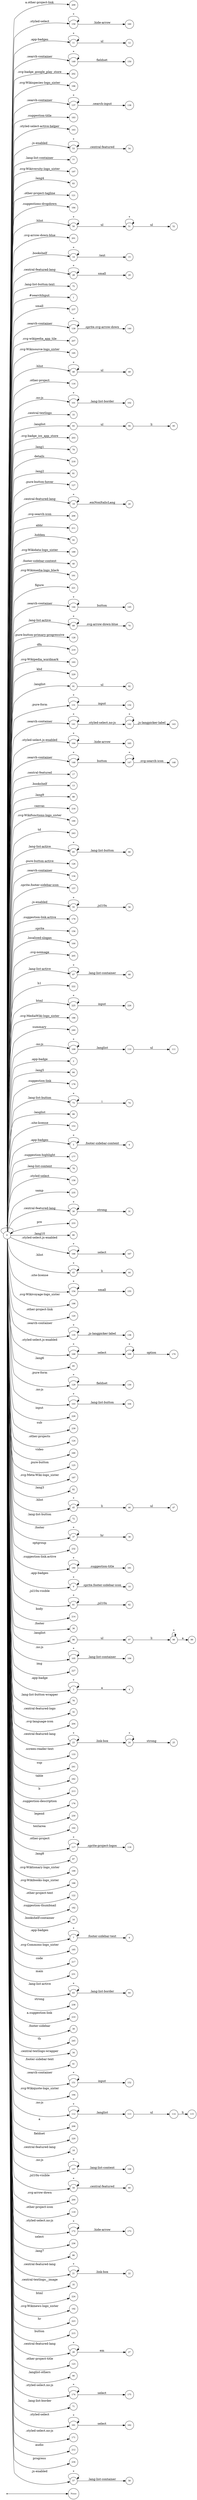 digraph NFA {
  rankdir=LR;
  node [shape=circle, fontsize=10];
  __start [shape=point, label=""];
  __start -> None;
  209 [label="209"];
  159 [label="159"];
  143 [label="143"];
  11 [label="11"];
  149 [label="149"];
  202 [label="202"];
  181 [label="181"];
  196 [label="196"];
  137 [label="137"];
  183 [label="183"];
  163 [label="163"];
  53 [label="53"];
  77 [label="77"];
  197 [label="197"];
  83 [label="83"];
  58 [label="58"];
  121 [label="121"];
  184 [label="184"];
  50 [label="50"];
  68 [label="68"];
  201 [label="201"];
  14 [label="14"];
  28 [label="28"];
  75 [label="75"];
  60 [label="60"];
  1 [label="1"];
  56 [label="56"];
  110 [label="110"];
  237 [label="237"];
  22 [label="22"];
  139 [label="139"];
  207 [label="207"];
  195 [label="195"];
  152 [label="152"];
  46 [label="46"];
  48 [label="48"];
  116 [label="116"];
  101 [label="101"];
  33 [label="33"];
  8 [label="8"];
  104 [label="104"];
  93 [label="93"];
  203 [label="203"];
  79 [label="79"];
  145 [label="145"];
  49 [label="49"];
  218 [label="218"];
  81 [label="81"];
  127 [label="127"];
  19 [label="19"];
  206 [label="206"];
  211 [label="211"];
  42 [label="42"];
  162 [label="162"];
  165 [label="165"];
  142 [label="142"];
  189 [label="189"];
  40 [label="40"];
  51 [label="51"];
  148 [label="148"];
  191 [label="191"];
  113 [label="113"];
  130 [label="130"];
  221 [label="221"];
  144 [label="144"];
  69 [label="69"];
  128 [label="128"];
  219 [label="219"];
  193 [label="193"];
  229 [label="229"];
  91 [label="91"];
  38 [label="38"];
  131 [label="131"];
  141 [label="141"];
  94 [label="94"];
  115 [label="115"];
  164 [label="164"];
  146 [label="146"];
  17 [label="17"];
  13 [label="13"];
  88 [label="88"];
  216 [label="216"];
  190 [label="190"];
  243 [label="243"];
  114 [label="114"];
  65 [label="65"];
  126 [label="126"];
  134 [label="134"];
  157 [label="157"];
  52 [label="52"];
  55 [label="55"];
  179 [label="179"];
  156 [label="156"];
  100 [label="100"];
  205 [label="205"];
  67 [label="67"];
  222 [label="222"];
  225 [label="225"];
  186 [label="186"];
  240 [label="240"];
  109 [label="109"];
  2 [label="2"];
  84 [label="84"];
  62 [label="62"];
  178 [label="178"];
  170 [label="170"];
  73 [label="73"];
  89 [label="89"];
  153 [label="153"];
  226 [label="226"];
  5 [label="5"];
  177 [label="177"];
  78 [label="78"];
  158 [label="158"];
  235 [label="235"];
  30 [label="30"];
  233 [label="233"];
  80 [label="80"];
  47 [label="47"];
  166 [label="166"];
  43 [label="43"];
  154 [label="154"];
  198 [label="198"];
  120 [label="120"];
  135 [label="135"];
  175 [label="175"];
  98 [label="98"];
  24 [label="24"];
  168 [label="168"];
  85 [label="85"];
  129 [label="129"];
  103 [label="103"];
  169 [label="169"];
  228 [label="228"];
  239 [label="239"];
  124 [label="124"];
  246 [label="246"];
  125 [label="125"];
  160 [label="160"];
  187 [label="187"];
  82 [label="82"];
  45 [label="45"];
  167 [label="167"];
  72 [label="72"];
  37 [label="37"];
  54 [label="54"];
  232 [label="232"];
  6 [label="6"];
  180 [label="180"];
  9 [label="9"];
  44 [label="44"];
  61 [label="61"];
  214 [label="214"];
  108 [label="108"];
  36 [label="36"];
  96 [label="96"];
  105 [label="105"];
  227 [label="227"];
  3 [label="3"];
  76 [label="76"];
  32 [label="32"];
  173 [label="173"];
  15 [label="15"];
  132 [label="132"];
  204 [label="204"];
  23 [label="23"];
  133 [label="133"];
  241 [label="241"];
  242 [label="242"];
  66 [label="66"];
  213 [label="213"];
  147 [label="147"];
  176 [label="176"];
  102 [label="102"];
  230 [label="230"];
  244 [label="244"];
  117 [label="117"];
  87 [label="87"];
  199 [label="199"];
  188 [label="188"];
  122 [label="122"];
  182 [label="182"];
  140 [label="140"];
  20 [label="20"];
  16 [label="16"];
  118 [label="118"];
  0 [label="0"];
  7 [label="7"];
  185 [label="185"];
  217 [label="217"];
  231 [label="231"];
  63 [label="63"];
  238 [label="238"];
  210 [label="210"];
  31 [label="31"];
  39 [label="39"];
  245 [label="245"];
  34 [label="34"];
  41 [label="41"];
  151 [label="151"];
  64 [label="64"];
  92 [label="92"];
  194 [label="194"];
  155 [label="155"];
  112 [label="112"];
  208 [label="208"];
  220 [label="220"];
  18 [label="18"];
  111 [label="111"];
  107 [label="107"];
  59 [label="59"];
  200 [label="200"];
  99 [label="99"];
  119 [label="119"];
  172 [label="172"];
  4 [label="4"];
  236 [label="236"];
  86 [label="86"];
  136 [label="136"];
  21 [label="21"];
  27 [label="27"];
  138 [label="138"];
  35 [label="35"];
  224 [label="224"];
  192 [label="192"];
  223 [label="223"];
  215 [label="215"];
  26 [label="26"];
  106 [label="106"];
  25 [label="25"];
  123 [label="123"];
  95 [label="95"];
  150 [label="150"];
  90 [label="90"];
  10 [label="10"];
  174 [label="174"];
  71 [label="71"];
  97 [label="97"];
  29 [label="29"];
  161 [label="161"];
  171 [label="171"];
  212 [label="212"];
  234 [label="234"];
  70 [label="70"];
  74 [label="74"];
  57 [label="57"];
  12 [label="12"];
  { node [shape=doublecircle]; 1 2 4 6 8 10 12 13 15 16 17 18 20 22 25 27 29 31 32 33 34 35 36 38 39 40 41 42 44 47 49 52 54 56 58 60 62 64 66 68 70 71 72 74 75 76 77 78 79 80 81 82 83 84 85 86 87 88 89 90 92 95 99 100 102 104 106 108 111 115 116 118 119 120 121 122 123 124 125 126 127 128 130 132 133 134 136 138 140 143 145 148 150 152 153 155 156 157 158 160 162 163 165 167 170 171 173 175 176 177 178 179 181 182 183 184 185 186 187 188 189 190 191 192 193 194 195 196 197 198 199 200 201 202 203 204 205 206 207 208 209 210 211 212 213 214 215 216 217 218 219 220 221 222 223 224 226 227 228 229 230 231 232 233 234 235 236 237 238 239 240 241 242 243 244 245 246 }
  0 -> 0 [label="*"];
  0 -> 1 [label="#searchInput"];
  0 -> 2 [label=".app-badge"];
  0 -> 3 [label=".app-badge"];
  3 -> 3 [label="*"];
  3 -> 4 [label="a"];
  0 -> 5 [label=".app-badges"];
  5 -> 5 [label="*"];
  5 -> 6 [label=".footer-sidebar-content"];
  0 -> 7 [label=".app-badges"];
  7 -> 7 [label="*"];
  7 -> 8 [label=".footer-sidebar-text"];
  0 -> 9 [label=".app-badges"];
  9 -> 9 [label="*"];
  9 -> 10 [label=".sprite.footer-sidebar-icon"];
  0 -> 11 [label=".app-badges"];
  11 -> 11 [label="*"];
  11 -> 12 [label="ul"];
  0 -> 13 [label=".bookshelf"];
  0 -> 14 [label=".bookshelf"];
  14 -> 14 [label="*"];
  14 -> 15 [label=".text"];
  0 -> 16 [label=".bookshelf-container"];
  0 -> 17 [label=".central-featured"];
  0 -> 18 [label=".central-featured-lang"];
  0 -> 19 [label=".central-featured-lang"];
  19 -> 19 [label="*"];
  19 -> 20 [label=".emNonItalicLang"];
  0 -> 21 [label=".central-featured-lang"];
  21 -> 21 [label="*"];
  21 -> 22 [label=".link-box"];
  0 -> 23 [label=".central-featured-lang"];
  23 -> 23 [label="*"];
  23 -> 24 [label=".link-box"];
  24 -> 24 [label="*"];
  24 -> 25 [label="strong"];
  0 -> 26 [label=".central-featured-lang"];
  26 -> 26 [label="*"];
  26 -> 27 [label="em"];
  0 -> 28 [label=".central-featured-lang"];
  28 -> 28 [label="*"];
  28 -> 29 [label="small"];
  0 -> 30 [label=".central-featured-lang"];
  30 -> 30 [label="*"];
  30 -> 31 [label="strong"];
  0 -> 32 [label=".central-featured-logo"];
  0 -> 33 [label=".central-textlogo"];
  0 -> 34 [label=".central-textlogo-wrapper"];
  0 -> 35 [label=".central-textlogo__image"];
  0 -> 36 [label=".footer"];
  0 -> 37 [label=".footer"];
  37 -> 37 [label="*"];
  37 -> 38 [label="hr"];
  0 -> 39 [label=".footer-sidebar"];
  0 -> 40 [label=".footer-sidebar-content"];
  0 -> 41 [label=".footer-sidebar-text"];
  0 -> 42 [label=".hidden"];
  0 -> 43 [label=".hlist"];
  43 -> 43 [label="*"];
  43 -> 44 [label="li"];
  0 -> 45 [label=".hlist"];
  45 -> 45 [label="*"];
  45 -> 46 [label="li"];
  46 -> 47 [label="ul"];
  0 -> 48 [label=".hlist"];
  48 -> 48 [label="*"];
  48 -> 49 [label="ul"];
  0 -> 50 [label=".hlist"];
  50 -> 50 [label="*"];
  50 -> 51 [label="ul"];
  51 -> 51 [label="*"];
  51 -> 52 [label="ul"];
  0 -> 53 [label=".js-enabled"];
  53 -> 53 [label="*"];
  53 -> 54 [label=".central-featured"];
  0 -> 55 [label=".js-enabled"];
  55 -> 55 [label="*"];
  55 -> 56 [label=".jsl10n"];
  0 -> 57 [label=".js-enabled"];
  57 -> 57 [label="*"];
  57 -> 58 [label=".lang-list-container"];
  0 -> 59 [label=".jsl10n-visible"];
  59 -> 59 [label="*"];
  59 -> 60 [label=".central-featured"];
  0 -> 61 [label=".jsl10n-visible"];
  61 -> 61 [label="*"];
  61 -> 62 [label=".jsl10n"];
  0 -> 63 [label=".lang-list-active"];
  63 -> 63 [label="*"];
  63 -> 64 [label=".lang-list-border"];
  0 -> 65 [label=".lang-list-active"];
  65 -> 65 [label="*"];
  65 -> 66 [label=".lang-list-button"];
  0 -> 67 [label=".lang-list-active"];
  67 -> 67 [label="*"];
  67 -> 68 [label=".lang-list-container"];
  0 -> 69 [label=".lang-list-active"];
  69 -> 69 [label="*"];
  69 -> 70 [label=".svg-arrow-down-blue"];
  0 -> 71 [label=".lang-list-border"];
  0 -> 72 [label=".lang-list-button"];
  0 -> 73 [label=".lang-list-button"];
  73 -> 73 [label="*"];
  73 -> 74 [label="i"];
  0 -> 75 [label=".lang-list-button-text"];
  0 -> 76 [label=".lang-list-button-wrapper"];
  0 -> 77 [label=".lang-list-container"];
  0 -> 78 [label=".lang-list-content"];
  0 -> 79 [label=".lang1"];
  0 -> 80 [label=".lang10"];
  0 -> 81 [label=".lang2"];
  0 -> 82 [label=".lang3"];
  0 -> 83 [label=".lang4"];
  0 -> 84 [label=".lang5"];
  0 -> 85 [label=".lang6"];
  0 -> 86 [label=".lang7"];
  0 -> 87 [label=".lang8"];
  0 -> 88 [label=".lang9"];
  0 -> 89 [label=".langlist"];
  0 -> 90 [label=".langlist-others"];
  0 -> 91 [label=".langlist"];
  91 -> 92 [label="ul"];
  0 -> 93 [label=".langlist"];
  93 -> 94 [label="ul"];
  94 -> 95 [label="li"];
  0 -> 96 [label=".langlist"];
  96 -> 97 [label="ul"];
  97 -> 98 [label="li"];
  98 -> 98 [label="*"];
  98 -> 99 [label="a"];
  0 -> 100 [label=".localized-slogan"];
  0 -> 101 [label=".no-js"];
  101 -> 101 [label="*"];
  101 -> 102 [label=".lang-list-border"];
  0 -> 103 [label=".no-js"];
  103 -> 103 [label="*"];
  103 -> 104 [label=".lang-list-button"];
  0 -> 105 [label=".no-js"];
  105 -> 105 [label="*"];
  105 -> 106 [label=".lang-list-container"];
  0 -> 107 [label=".no-js"];
  107 -> 107 [label="*"];
  107 -> 108 [label=".lang-list-content"];
  0 -> 109 [label=".no-js"];
  109 -> 109 [label="*"];
  109 -> 110 [label=".langlist"];
  110 -> 111 [label="ul"];
  0 -> 112 [label=".no-js"];
  112 -> 112 [label="*"];
  112 -> 113 [label=".langlist"];
  113 -> 114 [label="ul"];
  114 -> 115 [label="li"];
  0 -> 116 [label=".other-project"];
  0 -> 117 [label=".other-project"];
  117 -> 117 [label="*"];
  117 -> 118 [label=".sprite-project-logos"];
  0 -> 119 [label=".other-project-icon"];
  0 -> 120 [label=".other-project-link"];
  0 -> 121 [label=".other-project-tagline"];
  0 -> 122 [label=".other-project-text"];
  0 -> 123 [label=".other-project-title"];
  0 -> 124 [label=".other-projects"];
  0 -> 125 [label=".pure-button"];
  0 -> 126 [label=".pure-button-active"];
  0 -> 127 [label=".pure-button-hover"];
  0 -> 128 [label=".pure-button-primary-progressive"];
  0 -> 129 [label=".pure-form"];
  129 -> 129 [label="*"];
  129 -> 130 [label="fieldset"];
  0 -> 131 [label=".pure-form"];
  131 -> 131 [label="*"];
  131 -> 132 [label="input"];
  0 -> 133 [label=".screen-reader-text"];
  0 -> 134 [label=".search-container"];
  0 -> 135 [label=".search-container"];
  135 -> 135 [label="*"];
  135 -> 136 [label=".js-langpicker-label"];
  0 -> 137 [label=".search-container"];
  137 -> 137 [label="*"];
  137 -> 138 [label=".search-input"];
  0 -> 139 [label=".search-container"];
  139 -> 139 [label="*"];
  139 -> 140 [label=".sprite.svg-arrow-down"];
  0 -> 141 [label=".search-container"];
  141 -> 141 [label="*"];
  141 -> 142 [label=".styled-select.no-js"];
  142 -> 142 [label="*"];
  142 -> 143 [label=".js-langpicker-label"];
  0 -> 144 [label=".search-container"];
  144 -> 144 [label="*"];
  144 -> 145 [label="button"];
  0 -> 146 [label=".search-container"];
  146 -> 146 [label="*"];
  146 -> 147 [label="button"];
  147 -> 147 [label="*"];
  147 -> 148 [label=".svg-search-icon"];
  0 -> 149 [label=".search-container"];
  149 -> 149 [label="*"];
  149 -> 150 [label="fieldset"];
  0 -> 151 [label=".search-container"];
  151 -> 151 [label="*"];
  151 -> 152 [label="input"];
  0 -> 153 [label=".site-license"];
  0 -> 154 [label=".site-license"];
  154 -> 154 [label="*"];
  154 -> 155 [label="small"];
  0 -> 156 [label=".sprite"];
  0 -> 157 [label=".sprite.footer-sidebar-icon"];
  0 -> 158 [label=".styled-select"];
  0 -> 159 [label=".styled-select"];
  159 -> 159 [label="*"];
  159 -> 160 [label=".hide-arrow"];
  0 -> 161 [label=".styled-select"];
  161 -> 161 [label="*"];
  161 -> 162 [label="select"];
  0 -> 163 [label=".styled-select-active-helper"];
  0 -> 164 [label=".styled-select.js-enabled"];
  164 -> 164 [label="*"];
  164 -> 165 [label=".hide-arrow"];
  0 -> 166 [label=".styled-select.js-enabled"];
  166 -> 166 [label="*"];
  166 -> 167 [label="select"];
  0 -> 168 [label=".styled-select.js-enabled"];
  168 -> 168 [label="*"];
  168 -> 169 [label="select"];
  169 -> 169 [label="*"];
  169 -> 170 [label="option"];
  0 -> 171 [label=".styled-select.no-js"];
  0 -> 172 [label=".styled-select.no-js"];
  172 -> 172 [label="*"];
  172 -> 173 [label=".hide-arrow"];
  0 -> 174 [label=".styled-select.no-js"];
  174 -> 174 [label="*"];
  174 -> 175 [label="select"];
  0 -> 176 [label=".suggestion-description"];
  0 -> 177 [label=".suggestion-highlight"];
  0 -> 178 [label=".suggestion-link"];
  0 -> 179 [label=".suggestion-link.active"];
  0 -> 180 [label=".suggestion-link.active"];
  180 -> 180 [label="*"];
  180 -> 181 [label=".suggestion-title"];
  0 -> 182 [label=".suggestion-thumbnail"];
  0 -> 183 [label=".suggestion-title"];
  0 -> 184 [label=".suggestions-dropdown"];
  0 -> 185 [label=".svg-Commons-logo_sister"];
  0 -> 186 [label=".svg-MediaWiki-logo_sister"];
  0 -> 187 [label=".svg-Meta-Wiki-logo_sister"];
  0 -> 188 [label=".svg-Wikibooks-logo_sister"];
  0 -> 189 [label=".svg-Wikidata-logo_sister"];
  0 -> 190 [label=".svg-Wikifunctions-logo_sister"];
  0 -> 191 [label=".svg-Wikimedia-logo_black"];
  0 -> 192 [label=".svg-Wikinews-logo_sister"];
  0 -> 193 [label=".svg-Wikipedia_wordmark"];
  0 -> 194 [label=".svg-Wikiquote-logo_sister"];
  0 -> 195 [label=".svg-Wikisource-logo_sister"];
  0 -> 196 [label=".svg-Wikispecies-logo_sister"];
  0 -> 197 [label=".svg-Wikiversity-logo_sister"];
  0 -> 198 [label=".svg-Wikivoyage-logo_sister"];
  0 -> 199 [label=".svg-Wiktionary-logo_sister"];
  0 -> 200 [label=".svg-arrow-down"];
  0 -> 201 [label=".svg-arrow-down-blue"];
  0 -> 202 [label=".svg-badge_google_play_store"];
  0 -> 203 [label=".svg-badge_ios_app_store"];
  0 -> 204 [label=".svg-language-icon"];
  0 -> 205 [label=".svg-noimage"];
  0 -> 206 [label=".svg-search-icon"];
  0 -> 207 [label=".svg-wikipedia_app_tile"];
  0 -> 208 [label="a"];
  0 -> 209 [label="a.other-project-link"];
  0 -> 210 [label="a.suggestion-link"];
  0 -> 211 [label="abbr"];
  0 -> 212 [label="audio"];
  0 -> 213 [label="b"];
  0 -> 214 [label="body"];
  0 -> 215 [label="button"];
  0 -> 216 [label="canvas"];
  0 -> 217 [label="code"];
  0 -> 218 [label="details"];
  0 -> 219 [label="dfn"];
  0 -> 220 [label="fieldset"];
  0 -> 221 [label="figure"];
  0 -> 222 [label="h1"];
  0 -> 223 [label="hr"];
  0 -> 224 [label="html"];
  0 -> 225 [label="html"];
  225 -> 225 [label="*"];
  225 -> 226 [label="input"];
  0 -> 227 [label="img"];
  0 -> 228 [label="input"];
  0 -> 229 [label="kbd"];
  0 -> 230 [label="legend"];
  0 -> 231 [label="main"];
  0 -> 232 [label="optgroup"];
  0 -> 233 [label="pre"];
  0 -> 234 [label="progress"];
  0 -> 235 [label="samp"];
  0 -> 236 [label="select"];
  0 -> 237 [label="small"];
  0 -> 238 [label="strong"];
  0 -> 239 [label="sub"];
  0 -> 240 [label="summary"];
  0 -> 241 [label="sup"];
  0 -> 242 [label="table"];
  0 -> 243 [label="td"];
  0 -> 244 [label="textarea"];
  0 -> 245 [label="th"];
  0 -> 246 [label="video"];
}
